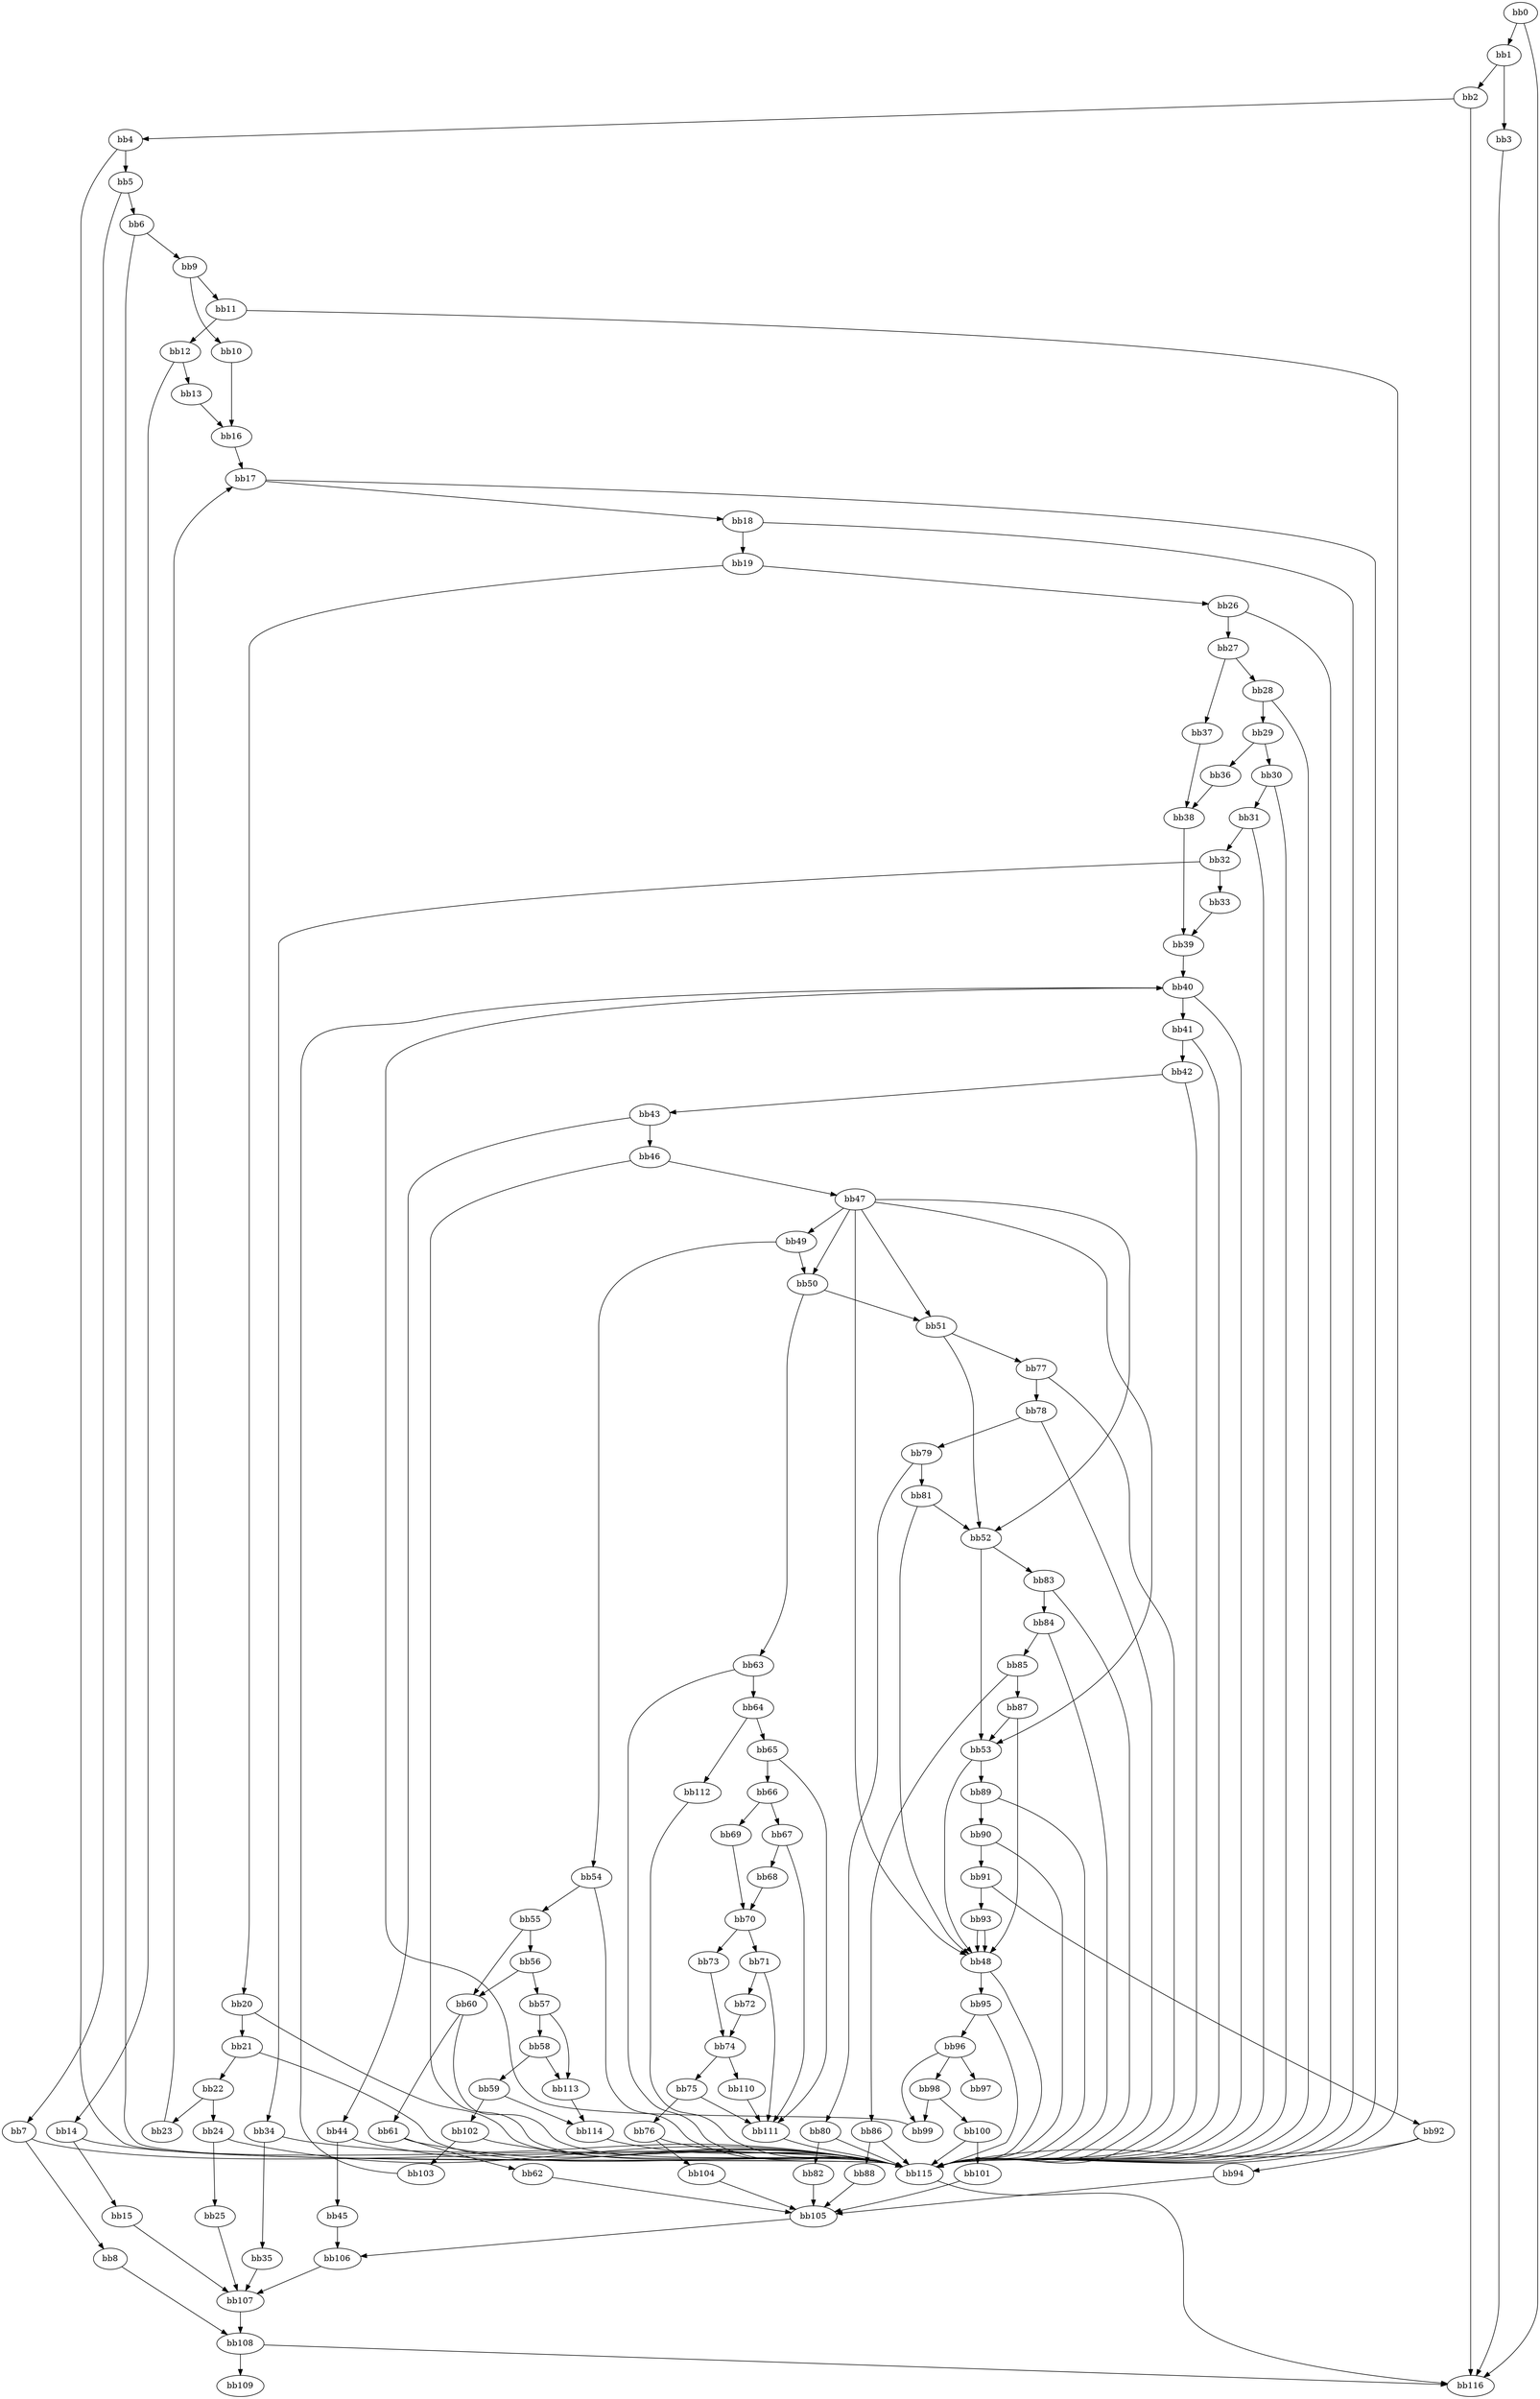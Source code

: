 digraph {
    0 [ label = "bb0\l" ]
    1 [ label = "bb1\l" ]
    2 [ label = "bb2\l" ]
    3 [ label = "bb3\l" ]
    4 [ label = "bb4\l" ]
    5 [ label = "bb5\l" ]
    6 [ label = "bb6\l" ]
    7 [ label = "bb7\l" ]
    8 [ label = "bb8\l" ]
    9 [ label = "bb9\l" ]
    10 [ label = "bb10\l" ]
    11 [ label = "bb11\l" ]
    12 [ label = "bb12\l" ]
    13 [ label = "bb13\l" ]
    14 [ label = "bb14\l" ]
    15 [ label = "bb15\l" ]
    16 [ label = "bb16\l" ]
    17 [ label = "bb17\l" ]
    18 [ label = "bb18\l" ]
    19 [ label = "bb19\l" ]
    20 [ label = "bb20\l" ]
    21 [ label = "bb21\l" ]
    22 [ label = "bb22\l" ]
    23 [ label = "bb23\l" ]
    24 [ label = "bb24\l" ]
    25 [ label = "bb25\l" ]
    26 [ label = "bb26\l" ]
    27 [ label = "bb27\l" ]
    28 [ label = "bb28\l" ]
    29 [ label = "bb29\l" ]
    30 [ label = "bb30\l" ]
    31 [ label = "bb31\l" ]
    32 [ label = "bb32\l" ]
    33 [ label = "bb33\l" ]
    34 [ label = "bb34\l" ]
    35 [ label = "bb35\l" ]
    36 [ label = "bb36\l" ]
    37 [ label = "bb37\l" ]
    38 [ label = "bb38\l" ]
    39 [ label = "bb39\l" ]
    40 [ label = "bb40\l" ]
    41 [ label = "bb41\l" ]
    42 [ label = "bb42\l" ]
    43 [ label = "bb43\l" ]
    44 [ label = "bb44\l" ]
    45 [ label = "bb45\l" ]
    46 [ label = "bb46\l" ]
    47 [ label = "bb47\l" ]
    48 [ label = "bb48\l" ]
    49 [ label = "bb49\l" ]
    50 [ label = "bb50\l" ]
    51 [ label = "bb51\l" ]
    52 [ label = "bb52\l" ]
    53 [ label = "bb53\l" ]
    54 [ label = "bb54\l" ]
    55 [ label = "bb55\l" ]
    56 [ label = "bb56\l" ]
    57 [ label = "bb57\l" ]
    58 [ label = "bb58\l" ]
    59 [ label = "bb59\l" ]
    60 [ label = "bb60\l" ]
    61 [ label = "bb61\l" ]
    62 [ label = "bb62\l" ]
    63 [ label = "bb63\l" ]
    64 [ label = "bb64\l" ]
    65 [ label = "bb65\l" ]
    66 [ label = "bb66\l" ]
    67 [ label = "bb67\l" ]
    68 [ label = "bb68\l" ]
    69 [ label = "bb69\l" ]
    70 [ label = "bb70\l" ]
    71 [ label = "bb71\l" ]
    72 [ label = "bb72\l" ]
    73 [ label = "bb73\l" ]
    74 [ label = "bb74\l" ]
    75 [ label = "bb75\l" ]
    76 [ label = "bb76\l" ]
    77 [ label = "bb77\l" ]
    78 [ label = "bb78\l" ]
    79 [ label = "bb79\l" ]
    80 [ label = "bb80\l" ]
    81 [ label = "bb81\l" ]
    82 [ label = "bb82\l" ]
    83 [ label = "bb83\l" ]
    84 [ label = "bb84\l" ]
    85 [ label = "bb85\l" ]
    86 [ label = "bb86\l" ]
    87 [ label = "bb87\l" ]
    88 [ label = "bb88\l" ]
    89 [ label = "bb89\l" ]
    90 [ label = "bb90\l" ]
    91 [ label = "bb91\l" ]
    92 [ label = "bb92\l" ]
    93 [ label = "bb93\l" ]
    94 [ label = "bb94\l" ]
    95 [ label = "bb95\l" ]
    96 [ label = "bb96\l" ]
    97 [ label = "bb97\l" ]
    98 [ label = "bb98\l" ]
    99 [ label = "bb99\l" ]
    100 [ label = "bb100\l" ]
    101 [ label = "bb101\l" ]
    102 [ label = "bb102\l" ]
    103 [ label = "bb103\l" ]
    104 [ label = "bb104\l" ]
    105 [ label = "bb105\l" ]
    106 [ label = "bb106\l" ]
    107 [ label = "bb107\l" ]
    108 [ label = "bb108\l" ]
    109 [ label = "bb109\l" ]
    110 [ label = "bb110\l" ]
    111 [ label = "bb111\l" ]
    112 [ label = "bb112\l" ]
    113 [ label = "bb113\l" ]
    114 [ label = "bb114\l" ]
    115 [ label = "bb115\l" ]
    116 [ label = "bb116\l" ]
    0 -> 1 [ ]
    0 -> 116 [ ]
    1 -> 2 [ ]
    1 -> 3 [ ]
    2 -> 4 [ ]
    2 -> 116 [ ]
    3 -> 116 [ ]
    4 -> 5 [ ]
    4 -> 115 [ ]
    5 -> 6 [ ]
    5 -> 7 [ ]
    6 -> 9 [ ]
    6 -> 115 [ ]
    7 -> 8 [ ]
    7 -> 115 [ ]
    8 -> 108 [ ]
    9 -> 10 [ ]
    9 -> 11 [ ]
    10 -> 16 [ ]
    11 -> 12 [ ]
    11 -> 115 [ ]
    12 -> 13 [ ]
    12 -> 14 [ ]
    13 -> 16 [ ]
    14 -> 15 [ ]
    14 -> 115 [ ]
    15 -> 107 [ ]
    16 -> 17 [ ]
    17 -> 18 [ ]
    17 -> 115 [ ]
    18 -> 19 [ ]
    18 -> 115 [ ]
    19 -> 20 [ ]
    19 -> 26 [ ]
    20 -> 21 [ ]
    20 -> 115 [ ]
    21 -> 22 [ ]
    21 -> 115 [ ]
    22 -> 23 [ ]
    22 -> 24 [ ]
    23 -> 17 [ ]
    24 -> 25 [ ]
    24 -> 115 [ ]
    25 -> 107 [ ]
    26 -> 27 [ ]
    26 -> 115 [ ]
    27 -> 28 [ ]
    27 -> 37 [ ]
    28 -> 29 [ ]
    28 -> 115 [ ]
    29 -> 30 [ ]
    29 -> 36 [ ]
    30 -> 31 [ ]
    30 -> 115 [ ]
    31 -> 32 [ ]
    31 -> 115 [ ]
    32 -> 33 [ ]
    32 -> 34 [ ]
    33 -> 39 [ ]
    34 -> 35 [ ]
    34 -> 115 [ ]
    35 -> 107 [ ]
    36 -> 38 [ ]
    37 -> 38 [ ]
    38 -> 39 [ ]
    39 -> 40 [ ]
    40 -> 41 [ ]
    40 -> 115 [ ]
    41 -> 42 [ ]
    41 -> 115 [ ]
    42 -> 43 [ ]
    42 -> 115 [ ]
    43 -> 44 [ ]
    43 -> 46 [ ]
    44 -> 45 [ ]
    44 -> 115 [ ]
    45 -> 106 [ ]
    46 -> 47 [ ]
    46 -> 115 [ ]
    47 -> 48 [ ]
    47 -> 49 [ ]
    47 -> 50 [ ]
    47 -> 51 [ ]
    47 -> 52 [ ]
    47 -> 53 [ ]
    48 -> 95 [ ]
    48 -> 115 [ ]
    49 -> 50 [ ]
    49 -> 54 [ ]
    50 -> 51 [ ]
    50 -> 63 [ ]
    51 -> 52 [ ]
    51 -> 77 [ ]
    52 -> 53 [ ]
    52 -> 83 [ ]
    53 -> 48 [ ]
    53 -> 89 [ ]
    54 -> 55 [ ]
    54 -> 115 [ ]
    55 -> 56 [ ]
    55 -> 60 [ ]
    56 -> 57 [ ]
    56 -> 60 [ ]
    57 -> 58 [ ]
    57 -> 113 [ ]
    58 -> 59 [ ]
    58 -> 113 [ ]
    59 -> 102 [ ]
    59 -> 114 [ ]
    60 -> 61 [ ]
    60 -> 115 [ ]
    61 -> 62 [ ]
    61 -> 115 [ ]
    62 -> 105 [ ]
    63 -> 64 [ ]
    63 -> 115 [ ]
    64 -> 65 [ ]
    64 -> 112 [ ]
    65 -> 66 [ ]
    65 -> 111 [ ]
    66 -> 67 [ ]
    66 -> 69 [ ]
    67 -> 68 [ ]
    67 -> 111 [ ]
    68 -> 70 [ ]
    69 -> 70 [ ]
    70 -> 71 [ ]
    70 -> 73 [ ]
    71 -> 72 [ ]
    71 -> 111 [ ]
    72 -> 74 [ ]
    73 -> 74 [ ]
    74 -> 75 [ ]
    74 -> 110 [ ]
    75 -> 76 [ ]
    75 -> 111 [ ]
    76 -> 104 [ ]
    76 -> 115 [ ]
    77 -> 78 [ ]
    77 -> 115 [ ]
    78 -> 79 [ ]
    78 -> 115 [ ]
    79 -> 80 [ ]
    79 -> 81 [ ]
    80 -> 82 [ ]
    80 -> 115 [ ]
    81 -> 48 [ ]
    81 -> 52 [ ]
    82 -> 105 [ ]
    83 -> 84 [ ]
    83 -> 115 [ ]
    84 -> 85 [ ]
    84 -> 115 [ ]
    85 -> 86 [ ]
    85 -> 87 [ ]
    86 -> 88 [ ]
    86 -> 115 [ ]
    87 -> 48 [ ]
    87 -> 53 [ ]
    88 -> 105 [ ]
    89 -> 90 [ ]
    89 -> 115 [ ]
    90 -> 91 [ ]
    90 -> 115 [ ]
    91 -> 92 [ ]
    91 -> 93 [ ]
    92 -> 94 [ ]
    92 -> 115 [ ]
    93 -> 48 [ ]
    93 -> 48 [ ]
    94 -> 105 [ ]
    95 -> 96 [ ]
    95 -> 115 [ ]
    96 -> 97 [ ]
    96 -> 98 [ ]
    96 -> 99 [ ]
    98 -> 99 [ ]
    98 -> 100 [ ]
    99 -> 40 [ ]
    100 -> 101 [ ]
    100 -> 115 [ ]
    101 -> 105 [ ]
    102 -> 103 [ ]
    102 -> 115 [ ]
    103 -> 40 [ ]
    104 -> 105 [ ]
    105 -> 106 [ ]
    106 -> 107 [ ]
    107 -> 108 [ ]
    108 -> 109 [ ]
    108 -> 116 [ ]
    110 -> 111 [ ]
    111 -> 115 [ ]
    112 -> 115 [ ]
    113 -> 114 [ ]
    114 -> 115 [ ]
    115 -> 116 [ ]
}

